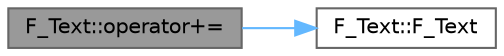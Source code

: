 digraph "F_Text::operator+="
{
 // LATEX_PDF_SIZE
  bgcolor="transparent";
  edge [fontname=Helvetica,fontsize=10,labelfontname=Helvetica,labelfontsize=10];
  node [fontname=Helvetica,fontsize=10,shape=box,height=0.2,width=0.4];
  rankdir="LR";
  Node1 [id="Node000001",label="F_Text::operator+=",height=0.2,width=0.4,color="gray40", fillcolor="grey60", style="filled", fontcolor="black",tooltip="拼接并赋值操作符重载"];
  Node1 -> Node2 [id="edge1_Node000001_Node000002",color="steelblue1",style="solid",tooltip=" "];
  Node2 [id="Node000002",label="F_Text::F_Text",height=0.2,width=0.4,color="grey40", fillcolor="white", style="filled",URL="$class_f___text.html#a28ec1756347524b55823f756be916a2f",tooltip="默认构造函数"];
}
